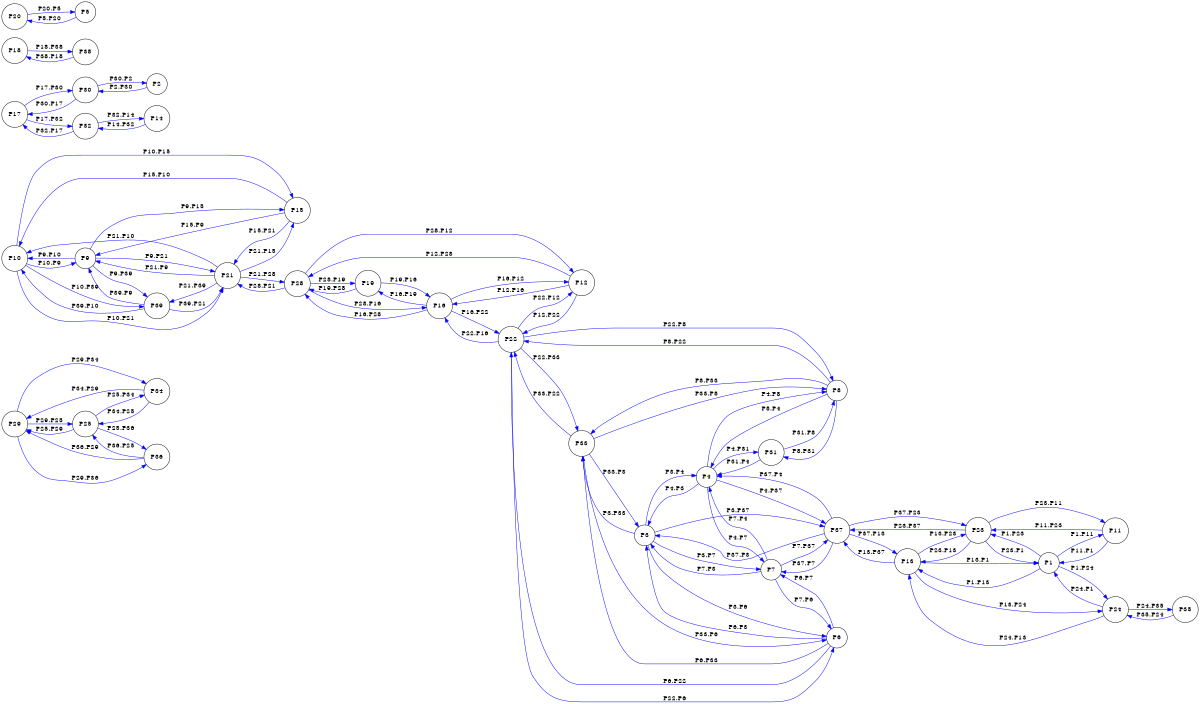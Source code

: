digraph genRange100Points40 {
	rankdir=LR;
	size="8,5" 
	node [shape = circle];
P29 -> P25 [ label = "P29.P25" color = "blue"  ] ;
P29 -> P34 [ label = "P29.P34" color = "blue"  ] ;
P29 -> P36 [ label = "P29.P36" color = "blue"  ] ;
P36 -> P25 [ label = "P36.P25" color = "blue"  ] ;
P36 -> P29 [ label = "P36.P29" color = "blue"  ] ;
P10 -> P9 [ label = "P10.P9" color = "blue"  ] ;
P10 -> P15 [ label = "P10.P15" color = "blue"  ] ;
P10 -> P21 [ label = "P10.P21" color = "blue"  ] ;
P10 -> P39 [ label = "P10.P39" color = "blue"  ] ;
P17 -> P30 [ label = "P17.P30" color = "blue"  ] ;
P17 -> P32 [ label = "P17.P32" color = "blue"  ] ;
P2 -> P30 [ label = "P2.P30" color = "blue"  ] ;
P9 -> P10 [ label = "P9.P10" color = "blue"  ] ;
P9 -> P15 [ label = "P9.P15" color = "blue"  ] ;
P9 -> P21 [ label = "P9.P21" color = "blue"  ] ;
P9 -> P39 [ label = "P9.P39" color = "blue"  ] ;
P33 -> P3 [ label = "P33.P3" color = "blue"  ] ;
P33 -> P6 [ label = "P33.P6" color = "blue"  ] ;
P33 -> P8 [ label = "P33.P8" color = "blue"  ] ;
P33 -> P22 [ label = "P33.P22" color = "blue"  ] ;
P14 -> P32 [ label = "P14.P32" color = "blue"  ] ;
P6 -> P3 [ label = "P6.P3" color = "blue"  ] ;
P6 -> P7 [ label = "P6.P7" color = "blue"  ] ;
P6 -> P22 [ label = "P6.P22" color = "blue"  ] ;
P6 -> P33 [ label = "P6.P33" color = "blue"  ] ;
P23 -> P1 [ label = "P23.P1" color = "blue"  ] ;
P23 -> P11 [ label = "P23.P11" color = "blue"  ] ;
P23 -> P13 [ label = "P23.P13" color = "blue"  ] ;
P23 -> P37 [ label = "P23.P37" color = "blue"  ] ;
P30 -> P2 [ label = "P30.P2" color = "blue"  ] ;
P30 -> P17 [ label = "P30.P17" color = "blue"  ] ;
P37 -> P3 [ label = "P37.P3" color = "blue"  ] ;
P37 -> P4 [ label = "P37.P4" color = "blue"  ] ;
P37 -> P7 [ label = "P37.P7" color = "blue"  ] ;
P37 -> P13 [ label = "P37.P13" color = "blue"  ] ;
P37 -> P23 [ label = "P37.P23" color = "blue"  ] ;
P11 -> P1 [ label = "P11.P1" color = "blue"  ] ;
P11 -> P23 [ label = "P11.P23" color = "blue"  ] ;
P18 -> P38 [ label = "P18.P38" color = "blue"  ] ;
P3 -> P4 [ label = "P3.P4" color = "blue"  ] ;
P3 -> P6 [ label = "P3.P6" color = "blue"  ] ;
P3 -> P7 [ label = "P3.P7" color = "blue"  ] ;
P3 -> P33 [ label = "P3.P33" color = "blue"  ] ;
P3 -> P37 [ label = "P3.P37" color = "blue"  ] ;
P20 -> P5 [ label = "P20.P5" color = "blue"  ] ;
P34 -> P25 [ label = "P34.P25" color = "blue"  ] ;
P34 -> P29 [ label = "P34.P29" color = "blue"  ] ;
P15 -> P9 [ label = "P15.P9" color = "blue"  ] ;
P15 -> P10 [ label = "P15.P10" color = "blue"  ] ;
P15 -> P21 [ label = "P15.P21" color = "blue"  ] ;
P7 -> P3 [ label = "P7.P3" color = "blue"  ] ;
P7 -> P4 [ label = "P7.P4" color = "blue"  ] ;
P7 -> P6 [ label = "P7.P6" color = "blue"  ] ;
P7 -> P37 [ label = "P7.P37" color = "blue"  ] ;
P31 -> P4 [ label = "P31.P4" color = "blue"  ] ;
P31 -> P8 [ label = "P31.P8" color = "blue"  ] ;
P38 -> P18 [ label = "P38.P18" color = "blue"  ] ;
P24 -> P1 [ label = "P24.P1" color = "blue"  ] ;
P24 -> P13 [ label = "P24.P13" color = "blue"  ] ;
P24 -> P35 [ label = "P24.P35" color = "blue"  ] ;
P12 -> P16 [ label = "P12.P16" color = "blue"  ] ;
P12 -> P22 [ label = "P12.P22" color = "blue"  ] ;
P12 -> P28 [ label = "P12.P28" color = "blue"  ] ;
P19 -> P16 [ label = "P19.P16" color = "blue"  ] ;
P19 -> P28 [ label = "P19.P28" color = "blue"  ] ;
P4 -> P3 [ label = "P4.P3" color = "blue"  ] ;
P4 -> P7 [ label = "P4.P7" color = "blue"  ] ;
P4 -> P8 [ label = "P4.P8" color = "blue"  ] ;
P4 -> P31 [ label = "P4.P31" color = "blue"  ] ;
P4 -> P37 [ label = "P4.P37" color = "blue"  ] ;
P21 -> P9 [ label = "P21.P9" color = "blue"  ] ;
P21 -> P10 [ label = "P21.P10" color = "blue"  ] ;
P21 -> P15 [ label = "P21.P15" color = "blue"  ] ;
P21 -> P28 [ label = "P21.P28" color = "blue"  ] ;
P21 -> P39 [ label = "P21.P39" color = "blue"  ] ;
P28 -> P12 [ label = "P28.P12" color = "blue"  ] ;
P28 -> P16 [ label = "P28.P16" color = "blue"  ] ;
P28 -> P19 [ label = "P28.P19" color = "blue"  ] ;
P28 -> P21 [ label = "P28.P21" color = "blue"  ] ;
P35 -> P24 [ label = "P35.P24" color = "blue"  ] ;
P16 -> P12 [ label = "P16.P12" color = "blue"  ] ;
P16 -> P19 [ label = "P16.P19" color = "blue"  ] ;
P16 -> P22 [ label = "P16.P22" color = "blue"  ] ;
P16 -> P28 [ label = "P16.P28" color = "blue"  ] ;
P1 -> P11 [ label = "P1.P11" color = "blue"  ] ;
P1 -> P13 [ label = "P1.P13" color = "blue"  ] ;
P1 -> P23 [ label = "P1.P23" color = "blue"  ] ;
P1 -> P24 [ label = "P1.P24" color = "blue"  ] ;
P8 -> P4 [ label = "P8.P4" color = "blue"  ] ;
P8 -> P22 [ label = "P8.P22" color = "blue"  ] ;
P8 -> P31 [ label = "P8.P31" color = "blue"  ] ;
P8 -> P33 [ label = "P8.P33" color = "blue"  ] ;
P32 -> P14 [ label = "P32.P14" color = "blue"  ] ;
P32 -> P17 [ label = "P32.P17" color = "blue"  ] ;
P39 -> P9 [ label = "P39.P9" color = "blue"  ] ;
P39 -> P10 [ label = "P39.P10" color = "blue"  ] ;
P39 -> P21 [ label = "P39.P21" color = "blue"  ] ;
P25 -> P29 [ label = "P25.P29" color = "blue"  ] ;
P25 -> P34 [ label = "P25.P34" color = "blue"  ] ;
P25 -> P36 [ label = "P25.P36" color = "blue"  ] ;
P13 -> P1 [ label = "P13.P1" color = "blue"  ] ;
P13 -> P23 [ label = "P13.P23" color = "blue"  ] ;
P13 -> P24 [ label = "P13.P24" color = "blue"  ] ;
P13 -> P37 [ label = "P13.P37" color = "blue"  ] ;
P5 -> P20 [ label = "P5.P20" color = "blue"  ] ;
P22 -> P6 [ label = "P22.P6" color = "blue"  ] ;
P22 -> P8 [ label = "P22.P8" color = "blue"  ] ;
P22 -> P12 [ label = "P22.P12" color = "blue"  ] ;
P22 -> P16 [ label = "P22.P16" color = "blue"  ] ;
P22 -> P33 [ label = "P22.P33" color = "blue"  ] ;
}
